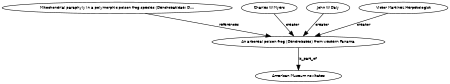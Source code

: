 digraph G {
size="3,3";
node [fontsize=7, fontname="Helvetica"];
edge [fontsize=7, fontname="Helvetica"];
node0 [label="An arboreal poison frog (Dendrobates) from western Panama.", width=0.27433100247,height=0.27433100247];
node1 [label="Mitochondrial paraphyly in a polymorphic poison frog species (Dendrobatidae; D....", width=0.27433100247,height=0.27433100247];
node2 [label="Charles W Myers", width=0.27433100247,height=0.27433100247];
node3 [label="John W Daly", width=0.27433100247,height=0.27433100247];
node4 [label="Víctor Martínez Herpetologist", width=0.27433100247,height=0.27433100247];
node5 [label="American Museum novitates", width=0.27433100247,height=0.27433100247];
node1 -> node0 [label="references"];
node2 -> node0 [label="creator"];
node3 -> node0 [label="creator"];
node4 -> node0 [label="creator"];
node0 -> node5 [label="is_part_of"];
}

